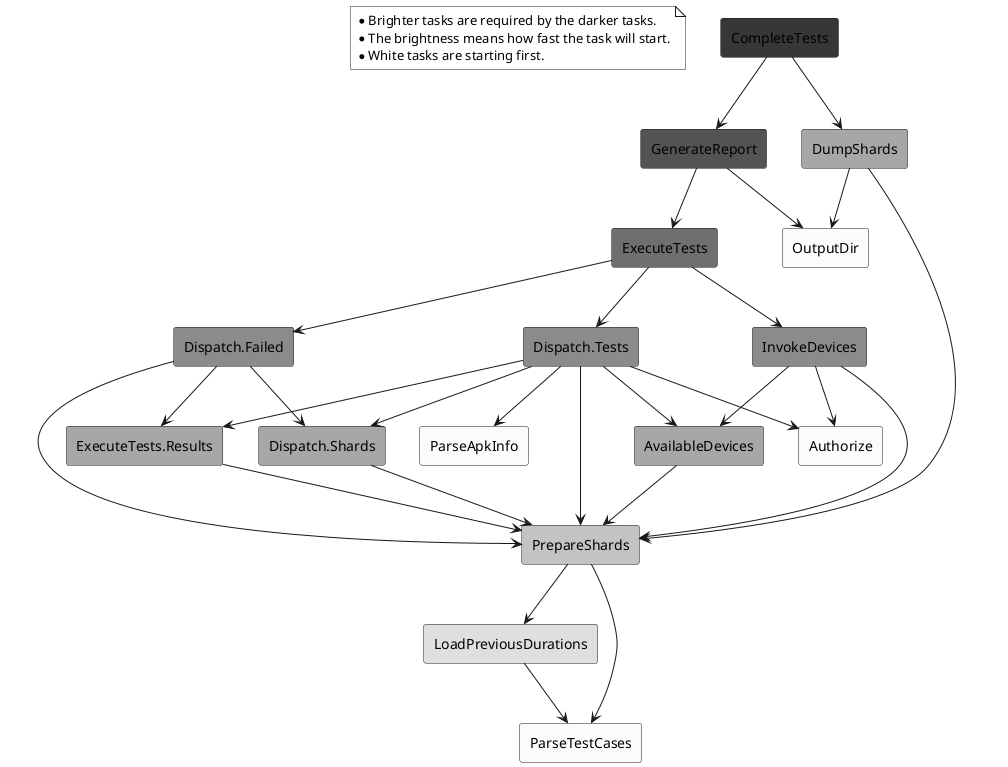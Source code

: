 @startuml

skinparam componentStyle rectangle

note as N #ffffff
* Brighter tasks are required by the darker tasks.
* The brightness means how fast the task will start.
* White tasks are starting first.
end note

[Authorize] #fbfbfb
[OutputDir] #fbfbfb
[ParseApkInfo] #fbfbfb
[ParseTestCases] #fbfbfb
[LoadPreviousDurations] #dfdfdf
[PrepareShards] #c3c3c3
[Dispatch.Shards] #a7a7a7
[DumpShards] #a7a7a7
[ExecuteTests.Results] #a7a7a7
[AvailableDevices] #a7a7a7
[Dispatch.Tests] #8b8b8b
[Dispatch.Failed] #8b8b8b
[InvokeDevices] #8b8b8b
[ExecuteTests] #6f6f6f
[GenerateReport] #535353
[CompleteTests] #373737

[Dispatch.Shards] --> [PrepareShards]
[Dispatch.Tests] --> [ParseApkInfo]
[Dispatch.Tests] --> [Authorize]
[Dispatch.Tests] --> [PrepareShards]
[Dispatch.Tests] --> [AvailableDevices]
[Dispatch.Tests] --> [Dispatch.Shards]
[Dispatch.Tests] --> [ExecuteTests.Results]
[Dispatch.Failed] --> [PrepareShards]
[Dispatch.Failed] --> [Dispatch.Shards]
[Dispatch.Failed] --> [ExecuteTests.Results]
[DumpShards] --> [PrepareShards]
[DumpShards] --> [OutputDir]
[ExecuteTests] --> [InvokeDevices]
[ExecuteTests] --> [Dispatch.Tests]
[ExecuteTests] --> [Dispatch.Failed]
[CompleteTests] --> [GenerateReport]
[CompleteTests] --> [DumpShards]
[GenerateReport] --> [ExecuteTests]
[GenerateReport] --> [OutputDir]
[ExecuteTests.Results] --> [PrepareShards]
[AvailableDevices] --> [PrepareShards]
[InvokeDevices] --> [Authorize]
[InvokeDevices] --> [PrepareShards]
[InvokeDevices] --> [AvailableDevices]
[LoadPreviousDurations] --> [ParseTestCases]
[PrepareShards] --> [ParseTestCases]
[PrepareShards] --> [LoadPreviousDurations]

@enduml
